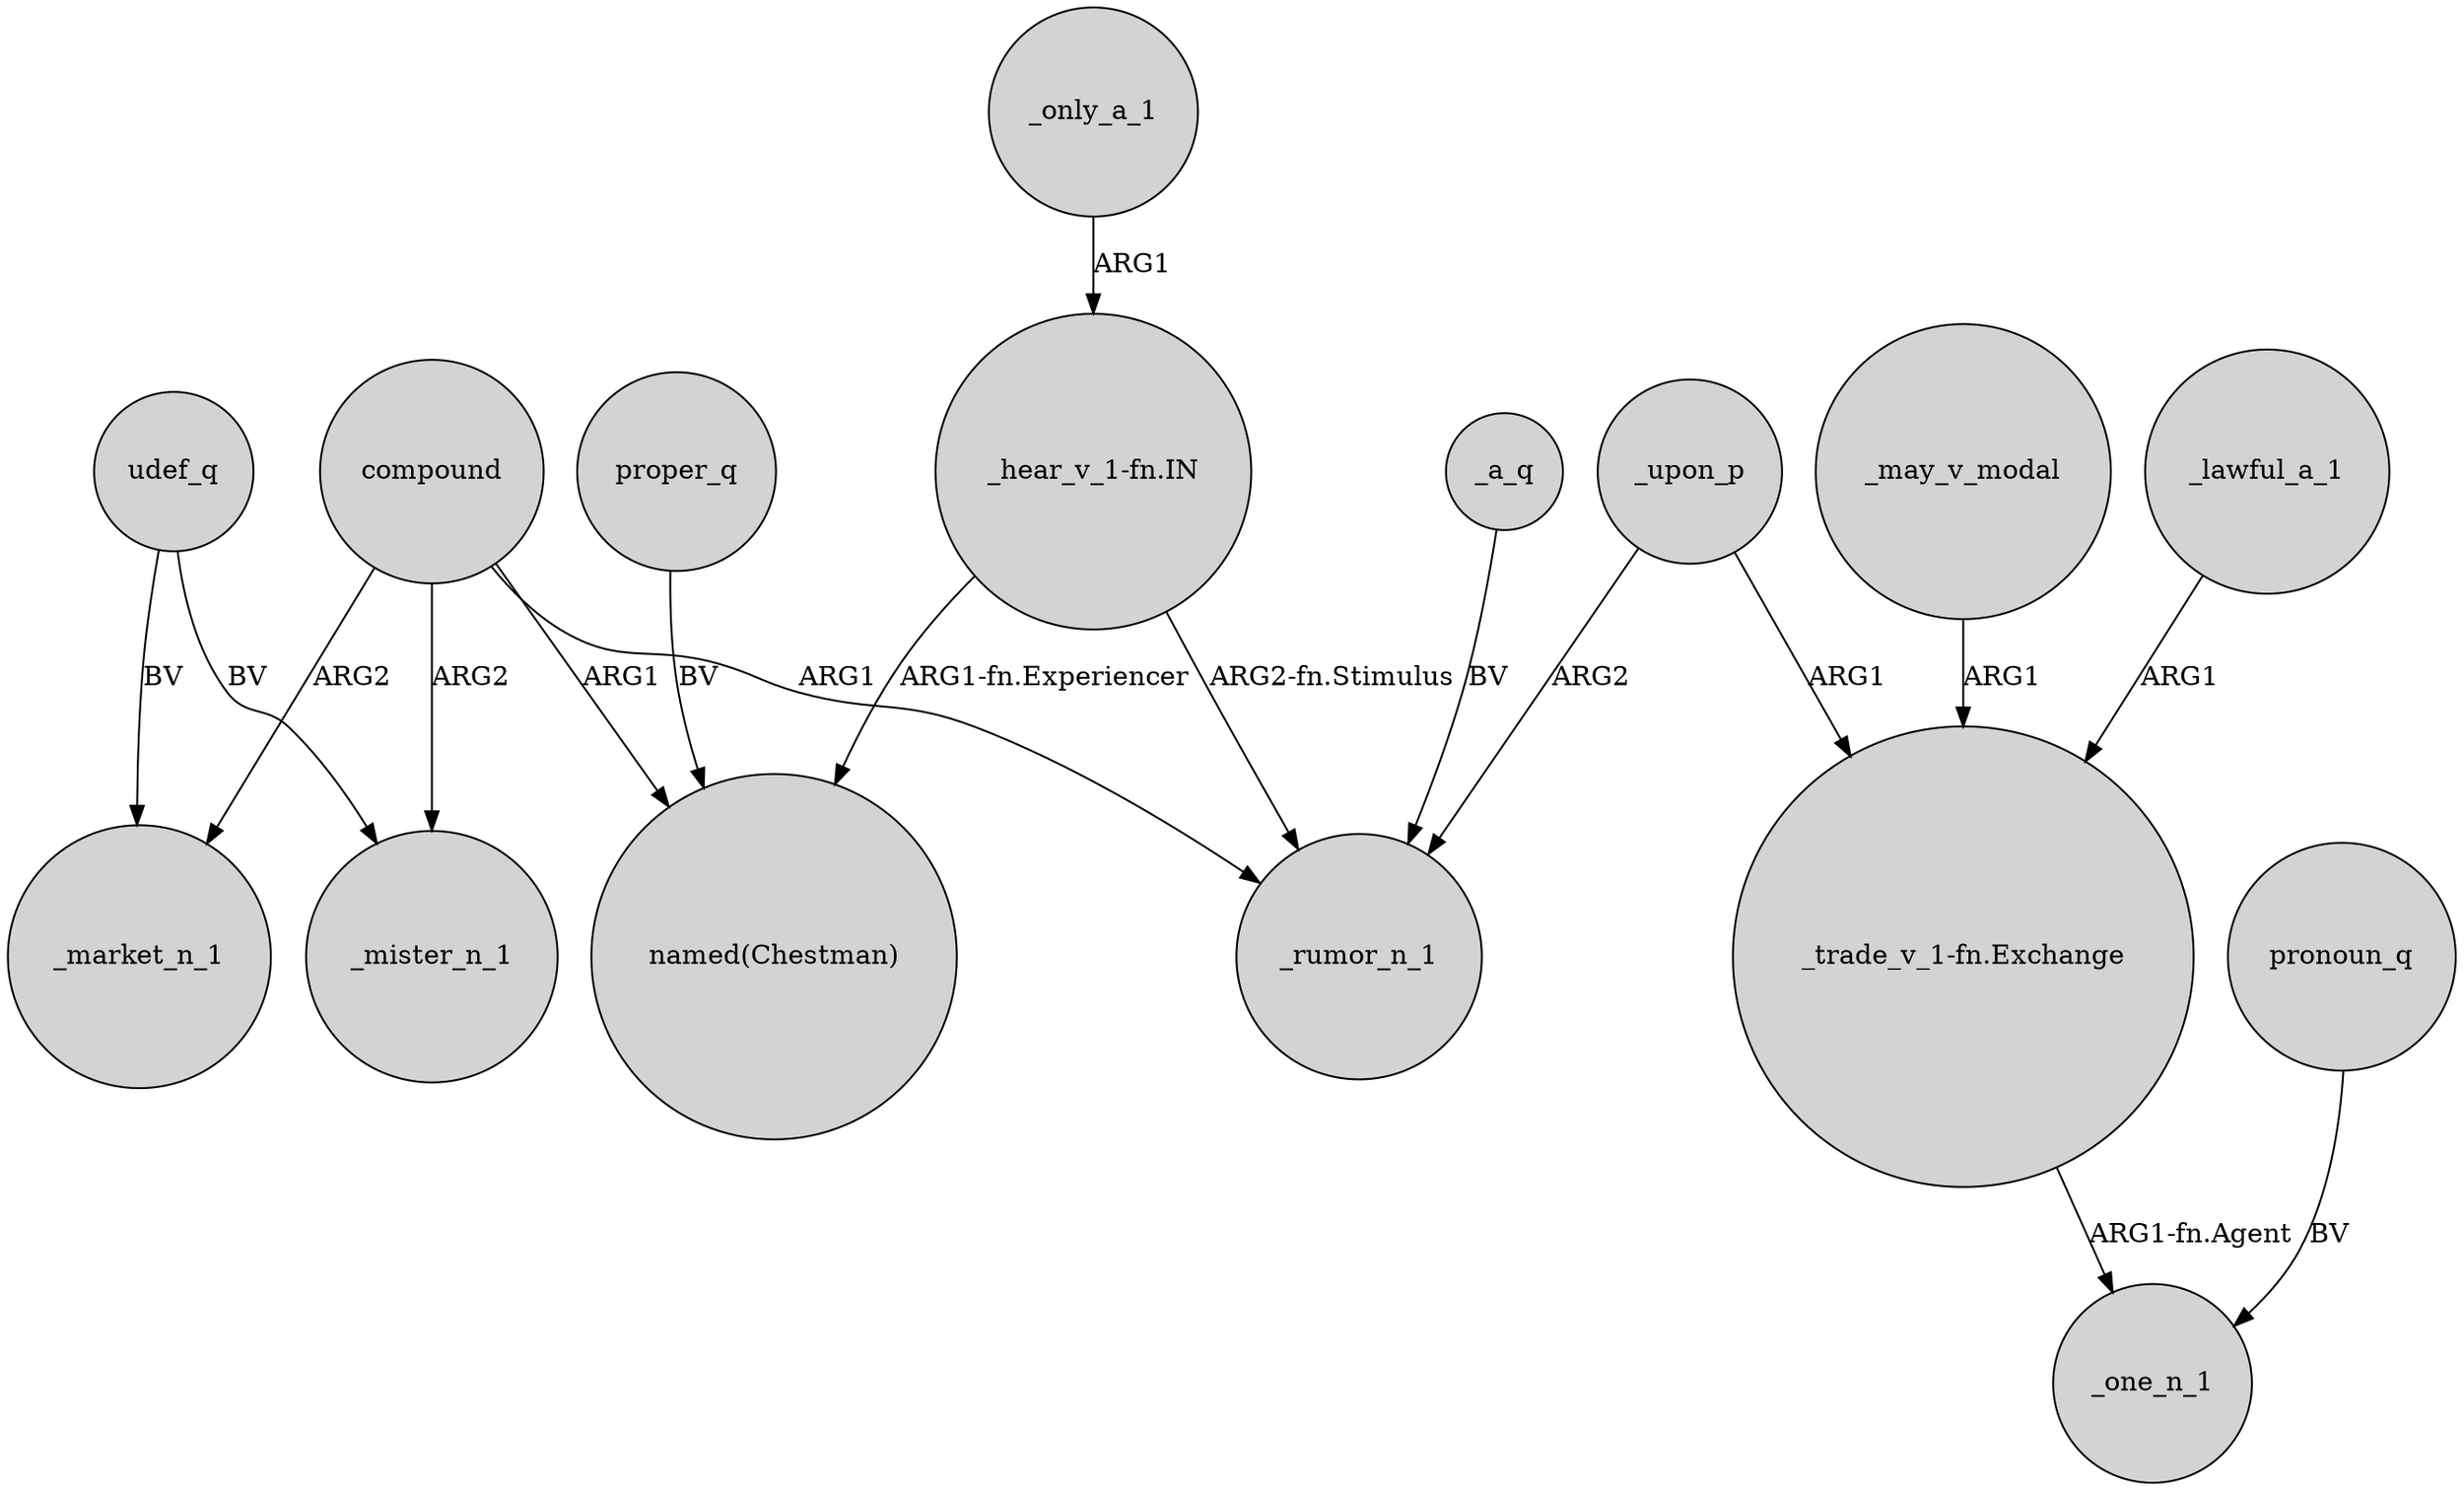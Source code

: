 digraph {
	node [shape=circle style=filled]
	compound -> _market_n_1 [label=ARG2]
	udef_q -> _mister_n_1 [label=BV]
	"_hear_v_1-fn.IN" -> "named(Chestman)" [label="ARG1-fn.Experiencer"]
	_lawful_a_1 -> "_trade_v_1-fn.Exchange" [label=ARG1]
	compound -> _rumor_n_1 [label=ARG1]
	udef_q -> _market_n_1 [label=BV]
	_only_a_1 -> "_hear_v_1-fn.IN" [label=ARG1]
	_a_q -> _rumor_n_1 [label=BV]
	_upon_p -> "_trade_v_1-fn.Exchange" [label=ARG1]
	compound -> "named(Chestman)" [label=ARG1]
	_upon_p -> _rumor_n_1 [label=ARG2]
	"_hear_v_1-fn.IN" -> _rumor_n_1 [label="ARG2-fn.Stimulus"]
	_may_v_modal -> "_trade_v_1-fn.Exchange" [label=ARG1]
	"_trade_v_1-fn.Exchange" -> _one_n_1 [label="ARG1-fn.Agent"]
	compound -> _mister_n_1 [label=ARG2]
	pronoun_q -> _one_n_1 [label=BV]
	proper_q -> "named(Chestman)" [label=BV]
}
